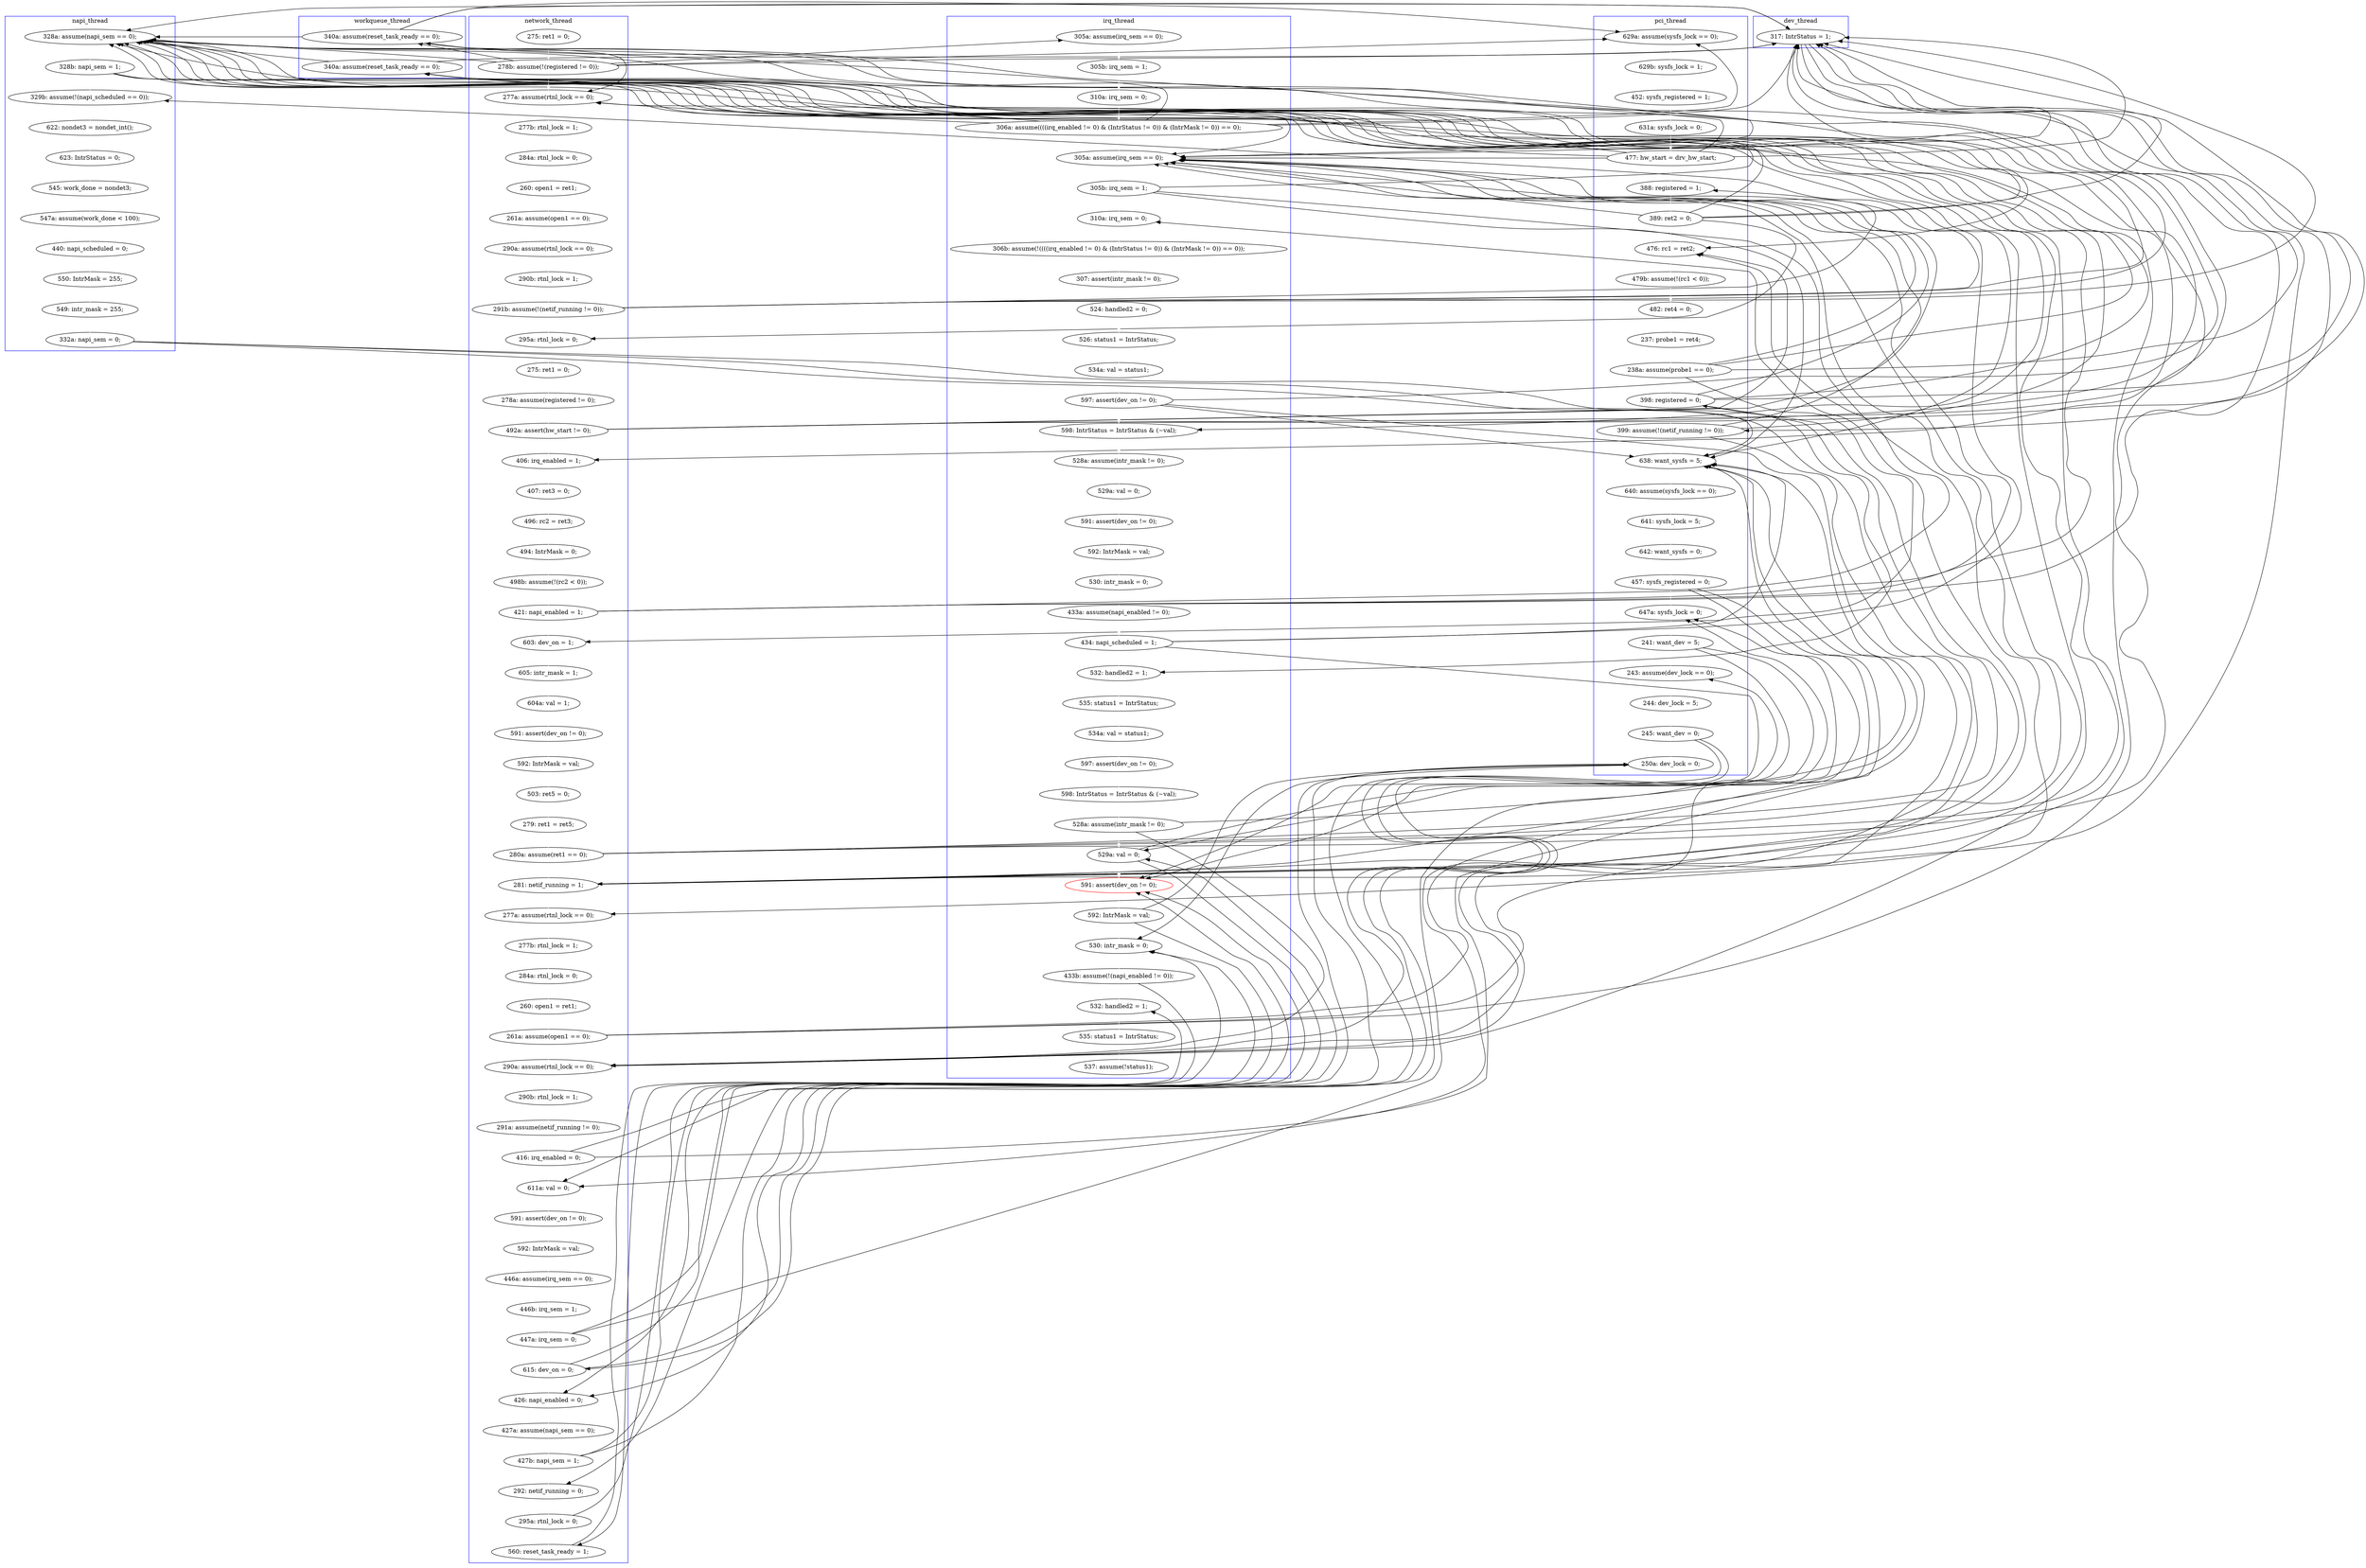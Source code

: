 digraph Counterexample {
	204 -> 205 [color = white, style = solid]
	144 -> 154 [color = black, style = solid, constraint = false]
	153 -> 154 [color = black, style = solid, constraint = false]
	233 -> 247 [color = black, style = solid, constraint = false]
	189 -> 191 [color = white, style = solid]
	155 -> 165 [color = white, style = solid]
	300 -> 311 [color = white, style = solid]
	119 -> 179 [color = black, style = solid, constraint = false]
	205 -> 206 [color = white, style = solid]
	152 -> 179 [color = black, style = solid, constraint = false]
	131 -> 132 [color = black, style = solid, constraint = false]
	144 -> 150 [color = black, style = solid, constraint = false]
	180 -> 247 [color = black, style = solid, constraint = false]
	144 -> 149 [color = black, style = solid, constraint = false]
	87 -> 97 [color = white, style = solid]
	305 -> 310 [color = white, style = solid]
	167 -> 168 [color = white, style = solid]
	119 -> 132 [color = white, style = solid]
	154 -> 155 [color = white, style = solid]
	44 -> 63 [color = black, style = solid, constraint = false]
	247 -> 248 [color = white, style = solid]
	263 -> 264 [color = white, style = solid]
	86 -> 150 [color = black, style = solid, constraint = false]
	133 -> 134 [color = white, style = solid]
	164 -> 165 [color = black, style = solid, constraint = false]
	197 -> 204 [color = white, style = solid]
	128 -> 131 [color = white, style = solid]
	276 -> 281 [color = black, style = solid, constraint = false]
	36 -> 154 [color = white, style = solid]
	254 -> 261 [color = black, style = solid, constraint = false]
	269 -> 271 [color = white, style = solid]
	153 -> 179 [color = black, style = solid, constraint = false]
	152 -> 153 [color = black, style = solid, constraint = false]
	164 -> 235 [color = white, style = solid]
	150 -> 152 [color = black, style = solid, constraint = false]
	188 -> 189 [color = white, style = solid]
	105 -> 154 [color = black, style = solid, constraint = false]
	27 -> 29 [color = white, style = solid]
	288 -> 295 [color = black, style = solid, constraint = false]
	155 -> 179 [color = black, style = solid, constraint = false]
	104 -> 150 [color = black, style = solid, constraint = false]
	284 -> 285 [color = white, style = solid]
	257 -> 261 [color = black, style = solid, constraint = false]
	73 -> 75 [color = white, style = solid]
	286 -> 287 [color = black, style = solid, constraint = false]
	318 -> 319 [color = white, style = solid]
	173 -> 174 [color = white, style = solid]
	127 -> 128 [color = white, style = solid]
	36 -> 54 [color = black, style = solid, constraint = false]
	62 -> 150 [color = black, style = solid, constraint = false]
	72 -> 73 [color = white, style = solid]
	174 -> 176 [color = white, style = solid]
	136 -> 137 [color = white, style = solid]
	119 -> 123 [color = black, style = solid, constraint = false]
	75 -> 179 [color = black, style = solid, constraint = false]
	229 -> 230 [color = white, style = solid]
	75 -> 150 [color = black, style = solid, constraint = false]
	209 -> 212 [color = white, style = solid]
	86 -> 154 [color = black, style = solid, constraint = false]
	141 -> 144 [color = white, style = solid]
	105 -> 179 [color = black, style = solid, constraint = false]
	206 -> 209 [color = white, style = solid]
	219 -> 235 [color = black, style = solid, constraint = false]
	104 -> 105 [color = black, style = solid, constraint = false]
	34 -> 36 [color = white, style = solid]
	281 -> 287 [color = black, style = solid, constraint = false]
	149 -> 179 [color = black, style = solid, constraint = false]
	272 -> 276 [color = white, style = solid]
	150 -> 179 [color = black, style = solid, constraint = false]
	75 -> 87 [color = white, style = solid]
	196 -> 247 [color = black, style = solid, constraint = false]
	131 -> 149 [color = white, style = solid]
	112 -> 114 [color = white, style = solid]
	257 -> 287 [color = white, style = solid]
	196 -> 224 [color = white, style = solid]
	29 -> 54 [color = black, style = solid, constraint = false]
	86 -> 179 [color = black, style = solid, constraint = false]
	250 -> 254 [color = white, style = solid]
	219 -> 224 [color = black, style = solid, constraint = false]
	36 -> 63 [color = black, style = solid, constraint = false]
	150 -> 153 [color = black, style = solid, constraint = false]
	281 -> 290 [color = white, style = solid]
	44 -> 179 [color = black, style = solid, constraint = false]
	254 -> 257 [color = black, style = solid, constraint = false]
	66 -> 69 [color = white, style = solid]
	249 -> 250 [color = white, style = solid]
	155 -> 247 [color = black, style = solid, constraint = false]
	293 -> 298 [color = white, style = solid]
	268 -> 269 [color = white, style = solid]
	99 -> 104 [color = white, style = solid]
	29 -> 179 [color = black, style = solid, constraint = false]
	233 -> 257 [color = white, style = solid]
	196 -> 235 [color = black, style = solid, constraint = false]
	276 -> 287 [color = black, style = solid, constraint = false]
	29 -> 150 [color = black, style = solid, constraint = false]
	64 -> 65 [color = white, style = solid]
	144 -> 179 [color = black, style = solid, constraint = false]
	140 -> 141 [color = white, style = solid]
	224 -> 225 [color = white, style = solid]
	215 -> 219 [color = white, style = solid]
	104 -> 154 [color = black, style = solid, constraint = false]
	317 -> 318 [color = white, style = solid]
	292 -> 293 [color = white, style = solid]
	55 -> 58 [color = white, style = solid]
	105 -> 150 [color = black, style = solid, constraint = false]
	165 -> 167 [color = white, style = solid]
	219 -> 247 [color = black, style = solid, constraint = false]
	131 -> 154 [color = black, style = solid, constraint = false]
	180 -> 197 [color = white, style = solid]
	178 -> 179 [color = black, style = solid, constraint = false]
	243 -> 257 [color = black, style = solid, constraint = false]
	62 -> 179 [color = black, style = solid, constraint = false]
	153 -> 156 [color = white, style = solid]
	179 -> 180 [color = white, style = solid]
	236 -> 238 [color = white, style = solid]
	288 -> 290 [color = black, style = solid, constraint = false]
	131 -> 150 [color = black, style = solid, constraint = false]
	131 -> 179 [color = black, style = solid, constraint = false]
	288 -> 305 [color = white, style = solid]
	104 -> 179 [color = black, style = solid, constraint = false]
	257 -> 272 [color = black, style = solid, constraint = false]
	196 -> 197 [color = black, style = solid, constraint = false]
	161 -> 164 [color = white, style = solid]
	44 -> 154 [color = black, style = solid, constraint = false]
	235 -> 236 [color = white, style = solid]
	254 -> 272 [color = white, style = solid]
	75 -> 154 [color = black, style = solid, constraint = false]
	110 -> 111 [color = white, style = solid]
	149 -> 152 [color = white, style = solid]
	295 -> 305 [color = black, style = solid, constraint = false]
	111 -> 112 [color = white, style = solid]
	152 -> 247 [color = white, style = solid]
	168 -> 173 [color = white, style = solid]
	36 -> 179 [color = black, style = solid, constraint = false]
	310 -> 311 [color = black, style = solid, constraint = false]
	149 -> 150 [color = black, style = solid, constraint = false]
	97 -> 99 [color = white, style = solid]
	160 -> 161 [color = white, style = solid]
	300 -> 305 [color = black, style = solid, constraint = false]
	63 -> 64 [color = white, style = solid]
	248 -> 249 [color = white, style = solid]
	44 -> 105 [color = white, style = solid]
	150 -> 154 [color = black, style = solid, constraint = false]
	60 -> 62 [color = white, style = solid]
	62 -> 105 [color = black, style = solid, constraint = false]
	182 -> 185 [color = white, style = solid]
	86 -> 87 [color = black, style = solid, constraint = false]
	85 -> 86 [color = white, style = solid]
	32 -> 33 [color = white, style = solid]
	271 -> 272 [color = black, style = solid, constraint = false]
	195 -> 196 [color = white, style = solid]
	191 -> 195 [color = white, style = solid]
	104 -> 110 [color = white, style = solid]
	286 -> 295 [color = white, style = solid]
	123 -> 126 [color = white, style = solid]
	116 -> 119 [color = white, style = solid]
	65 -> 66 [color = white, style = solid]
	311 -> 317 [color = black, style = solid, constraint = false]
	290 -> 292 [color = white, style = solid]
	105 -> 110 [color = black, style = solid, constraint = false]
	144 -> 153 [color = white, style = solid]
	75 -> 85 [color = black, style = solid, constraint = false]
	54 -> 55 [color = white, style = solid]
	227 -> 229 [color = white, style = solid]
	149 -> 153 [color = black, style = solid, constraint = false]
	176 -> 178 [color = white, style = solid]
	137 -> 140 [color = white, style = solid]
	293 -> 295 [color = black, style = solid, constraint = false]
	29 -> 32 [color = black, style = solid, constraint = false]
	156 -> 157 [color = white, style = solid]
	243 -> 261 [color = white, style = solid]
	230 -> 233 [color = white, style = solid]
	132 -> 133 [color = white, style = solid]
	36 -> 44 [color = black, style = solid, constraint = false]
	105 -> 123 [color = black, style = solid, constraint = false]
	153 -> 247 [color = black, style = solid, constraint = false]
	44 -> 150 [color = black, style = solid, constraint = false]
	114 -> 116 [color = white, style = solid]
	238 -> 243 [color = white, style = solid]
	62 -> 85 [color = white, style = solid]
	119 -> 150 [color = black, style = solid, constraint = false]
	286 -> 290 [color = black, style = solid, constraint = false]
	285 -> 286 [color = white, style = solid]
	225 -> 227 [color = white, style = solid]
	295 -> 298 [color = black, style = solid, constraint = false]
	69 -> 72 [color = white, style = solid]
	180 -> 182 [color = black, style = solid, constraint = false]
	126 -> 127 [color = white, style = solid]
	134 -> 136 [color = white, style = solid]
	157 -> 160 [color = white, style = solid]
	164 -> 179 [color = black, style = solid, constraint = false]
	271 -> 287 [color = black, style = solid, constraint = false]
	178 -> 247 [color = black, style = solid, constraint = false]
	152 -> 154 [color = black, style = solid, constraint = false]
	178 -> 182 [color = white, style = solid]
	149 -> 154 [color = black, style = solid, constraint = false]
	261 -> 263 [color = white, style = solid]
	104 -> 123 [color = black, style = solid, constraint = false]
	119 -> 154 [color = black, style = solid, constraint = false]
	233 -> 235 [color = black, style = solid, constraint = false]
	293 -> 305 [color = black, style = solid, constraint = false]
	298 -> 300 [color = white, style = solid]
	36 -> 150 [color = black, style = solid, constraint = false]
	185 -> 186 [color = white, style = solid]
	186 -> 188 [color = white, style = solid]
	243 -> 247 [color = black, style = solid, constraint = false]
	178 -> 235 [color = black, style = solid, constraint = false]
	62 -> 63 [color = black, style = solid, constraint = false]
	264 -> 268 [color = white, style = solid]
	29 -> 44 [color = black, style = solid, constraint = false]
	180 -> 235 [color = black, style = solid, constraint = false]
	29 -> 63 [color = white, style = solid]
	281 -> 284 [color = black, style = solid, constraint = false]
	212 -> 214 [color = white, style = solid]
	58 -> 60 [color = white, style = solid]
	271 -> 281 [color = white, style = solid]
	44 -> 54 [color = black, style = solid, constraint = false]
	276 -> 284 [color = white, style = solid]
	86 -> 123 [color = white, style = solid]
	310 -> 317 [color = white, style = solid]
	214 -> 215 [color = white, style = solid]
	75 -> 105 [color = black, style = solid, constraint = false]
	155 -> 156 [color = black, style = solid, constraint = false]
	33 -> 34 [color = white, style = solid]
	164 -> 247 [color = black, style = solid, constraint = false]
	86 -> 105 [color = black, style = solid, constraint = false]
	287 -> 288 [color = white, style = solid]
	62 -> 154 [color = black, style = solid, constraint = false]
	subgraph cluster5 {
		label = workqueue_thread
		color = blue
		44  [label = "340a: assume(reset_task_ready == 0);"]
		105  [label = "340a: assume(reset_task_ready == 0);"]
	}
	subgraph cluster4 {
		label = napi_thread
		color = blue
		209  [label = "547a: assume(work_done < 100);"]
		219  [label = "332a: napi_sem = 0;"]
		215  [label = "549: intr_mask = 255;"]
		197  [label = "329b: assume(!(napi_scheduled == 0));"]
		212  [label = "440: napi_scheduled = 0;"]
		204  [label = "622: nondet3 = nondet_int();"]
		180  [label = "328b: napi_sem = 1;"]
		205  [label = "623: IntrStatus = 0;"]
		179  [label = "328a: assume(napi_sem == 0);"]
		206  [label = "545: work_done = nondet3;"]
		214  [label = "550: IntrMask = 255;"]
	}
	subgraph cluster1 {
		label = pci_thread
		color = blue
		272  [label = "647a: sysfs_lock = 0;"]
		286  [label = "245: want_dev = 0;"]
		85  [label = "388: registered = 1;"]
		247  [label = "638: want_sysfs = 5;"]
		149  [label = "398: registered = 0;"]
		126  [label = "479b: assume(!(rc1 < 0));"]
		55  [label = "629b: sysfs_lock = 1;"]
		249  [label = "641: sysfs_lock = 5;"]
		60  [label = "631a: sysfs_lock = 0;"]
		58  [label = "452: sysfs_registered = 1;"]
		54  [label = "629a: assume(sysfs_lock == 0);"]
		152  [label = "399: assume(!(netif_running != 0));"]
		276  [label = "241: want_dev = 5;"]
		62  [label = "477: hw_start = drv_hw_start;"]
		295  [label = "250a: dev_lock = 0;"]
		127  [label = "482: ret4 = 0;"]
		254  [label = "457: sysfs_registered = 0;"]
		284  [label = "243: assume(dev_lock == 0);"]
		123  [label = "476: rc1 = ret2;"]
		285  [label = "244: dev_lock = 5;"]
		128  [label = "237: probe1 = ret4;"]
		131  [label = "238a: assume(probe1 == 0);"]
		250  [label = "642: want_sysfs = 0;"]
		248  [label = "640: assume(sysfs_lock == 0);"]
		86  [label = "389: ret2 = 0;"]
	}
	subgraph cluster3 {
		label = irq_thread
		color = blue
		36  [label = "306a: assume((((irq_enabled != 0) & (IntrStatus != 0)) & (IntrMask != 0)) == 0);"]
		288  [label = "592: IntrMask = val;"]
		230  [label = "598: IntrStatus = IntrStatus & (~val);"]
		188  [label = "591: assert(dev_on != 0);"]
		310  [label = "433b: assume(!(napi_enabled != 0));"]
		174  [label = "526: status1 = IntrStatus;"]
		155  [label = "305b: irq_sem = 1;"]
		178  [label = "597: assert(dev_on != 0);"]
		305  [label = "530: intr_mask = 0;"]
		318  [label = "535: status1 = IntrStatus;"]
		189  [label = "592: IntrMask = val;"]
		182  [label = "598: IntrStatus = IntrStatus & (~val);"]
		34  [label = "310a: irq_sem = 0;"]
		229  [label = "597: assert(dev_on != 0);"]
		176  [label = "534a: val = status1;"]
		173  [label = "524: handled2 = 0;"]
		227  [label = "534a: val = status1;"]
		287  [label = "591: assert(dev_on != 0);", color = red]
		224  [label = "532: handled2 = 1;"]
		33  [label = "305b: irq_sem = 1;"]
		165  [label = "310a: irq_sem = 0;"]
		168  [label = "307: assert(intr_mask != 0);"]
		185  [label = "528a: assume(intr_mask != 0);"]
		196  [label = "434: napi_scheduled = 1;"]
		195  [label = "433a: assume(napi_enabled != 0);"]
		319  [label = "537: assume(!status1);"]
		154  [label = "305a: assume(irq_sem == 0);"]
		186  [label = "529a: val = 0;"]
		32  [label = "305a: assume(irq_sem == 0);"]
		317  [label = "532: handled2 = 1;"]
		167  [label = "306b: assume(!((((irq_enabled != 0) & (IntrStatus != 0)) & (IntrMask != 0)) == 0));"]
		225  [label = "535: status1 = IntrStatus;"]
		257  [label = "529a: val = 0;"]
		233  [label = "528a: assume(intr_mask != 0);"]
		191  [label = "530: intr_mask = 0;"]
	}
	subgraph cluster7 {
		label = dev_thread
		color = blue
		150  [label = "317: IntrStatus = 1;"]
	}
	subgraph cluster2 {
		label = network_thread
		color = blue
		114  [label = "494: IntrMask = 0;"]
		133  [label = "605: intr_mask = 1;"]
		311  [label = "560: reset_task_ready = 1;"]
		75  [label = "291b: assume(!(netif_running != 0));"]
		264  [label = "592: IntrMask = val;"]
		261  [label = "611a: val = 0;"]
		136  [label = "591: assert(dev_on != 0);"]
		156  [label = "277a: assume(rtnl_lock == 0);"]
		160  [label = "284a: rtnl_lock = 0;"]
		104  [label = "492a: assert(hw_start != 0);"]
		293  [label = "427b: napi_sem = 1;"]
		290  [label = "426: napi_enabled = 0;"]
		144  [label = "280a: assume(ret1 == 0);"]
		271  [label = "447a: irq_sem = 0;"]
		269  [label = "446b: irq_sem = 1;"]
		27  [label = "275: ret1 = 0;"]
		292  [label = "427a: assume(napi_sem == 0);"]
		238  [label = "291a: assume(netif_running != 0);"]
		97  [label = "275: ret1 = 0;"]
		99  [label = "278a: assume(registered != 0);"]
		263  [label = "591: assert(dev_on != 0);"]
		300  [label = "295a: rtnl_lock = 0;"]
		116  [label = "498b: assume(!(rc2 < 0));"]
		161  [label = "260: open1 = ret1;"]
		298  [label = "292: netif_running = 0;"]
		157  [label = "277b: rtnl_lock = 1;"]
		64  [label = "277b: rtnl_lock = 1;"]
		235  [label = "290a: assume(rtnl_lock == 0);"]
		73  [label = "290b: rtnl_lock = 1;"]
		141  [label = "279: ret1 = ret5;"]
		112  [label = "496: rc2 = ret3;"]
		137  [label = "592: IntrMask = val;"]
		66  [label = "260: open1 = ret1;"]
		29  [label = "278b: assume(!(registered != 0));"]
		69  [label = "261a: assume(open1 == 0);"]
		164  [label = "261a: assume(open1 == 0);"]
		132  [label = "603: dev_on = 1;"]
		72  [label = "290a: assume(rtnl_lock == 0);"]
		153  [label = "281: netif_running = 1;"]
		65  [label = "284a: rtnl_lock = 0;"]
		236  [label = "290b: rtnl_lock = 1;"]
		63  [label = "277a: assume(rtnl_lock == 0);"]
		268  [label = "446a: assume(irq_sem == 0);"]
		87  [label = "295a: rtnl_lock = 0;"]
		134  [label = "604a: val = 1;"]
		119  [label = "421: napi_enabled = 1;"]
		110  [label = "406: irq_enabled = 1;"]
		111  [label = "407: ret3 = 0;"]
		281  [label = "615: dev_on = 0;"]
		243  [label = "416: irq_enabled = 0;"]
		140  [label = "503: ret5 = 0;"]
	}
}